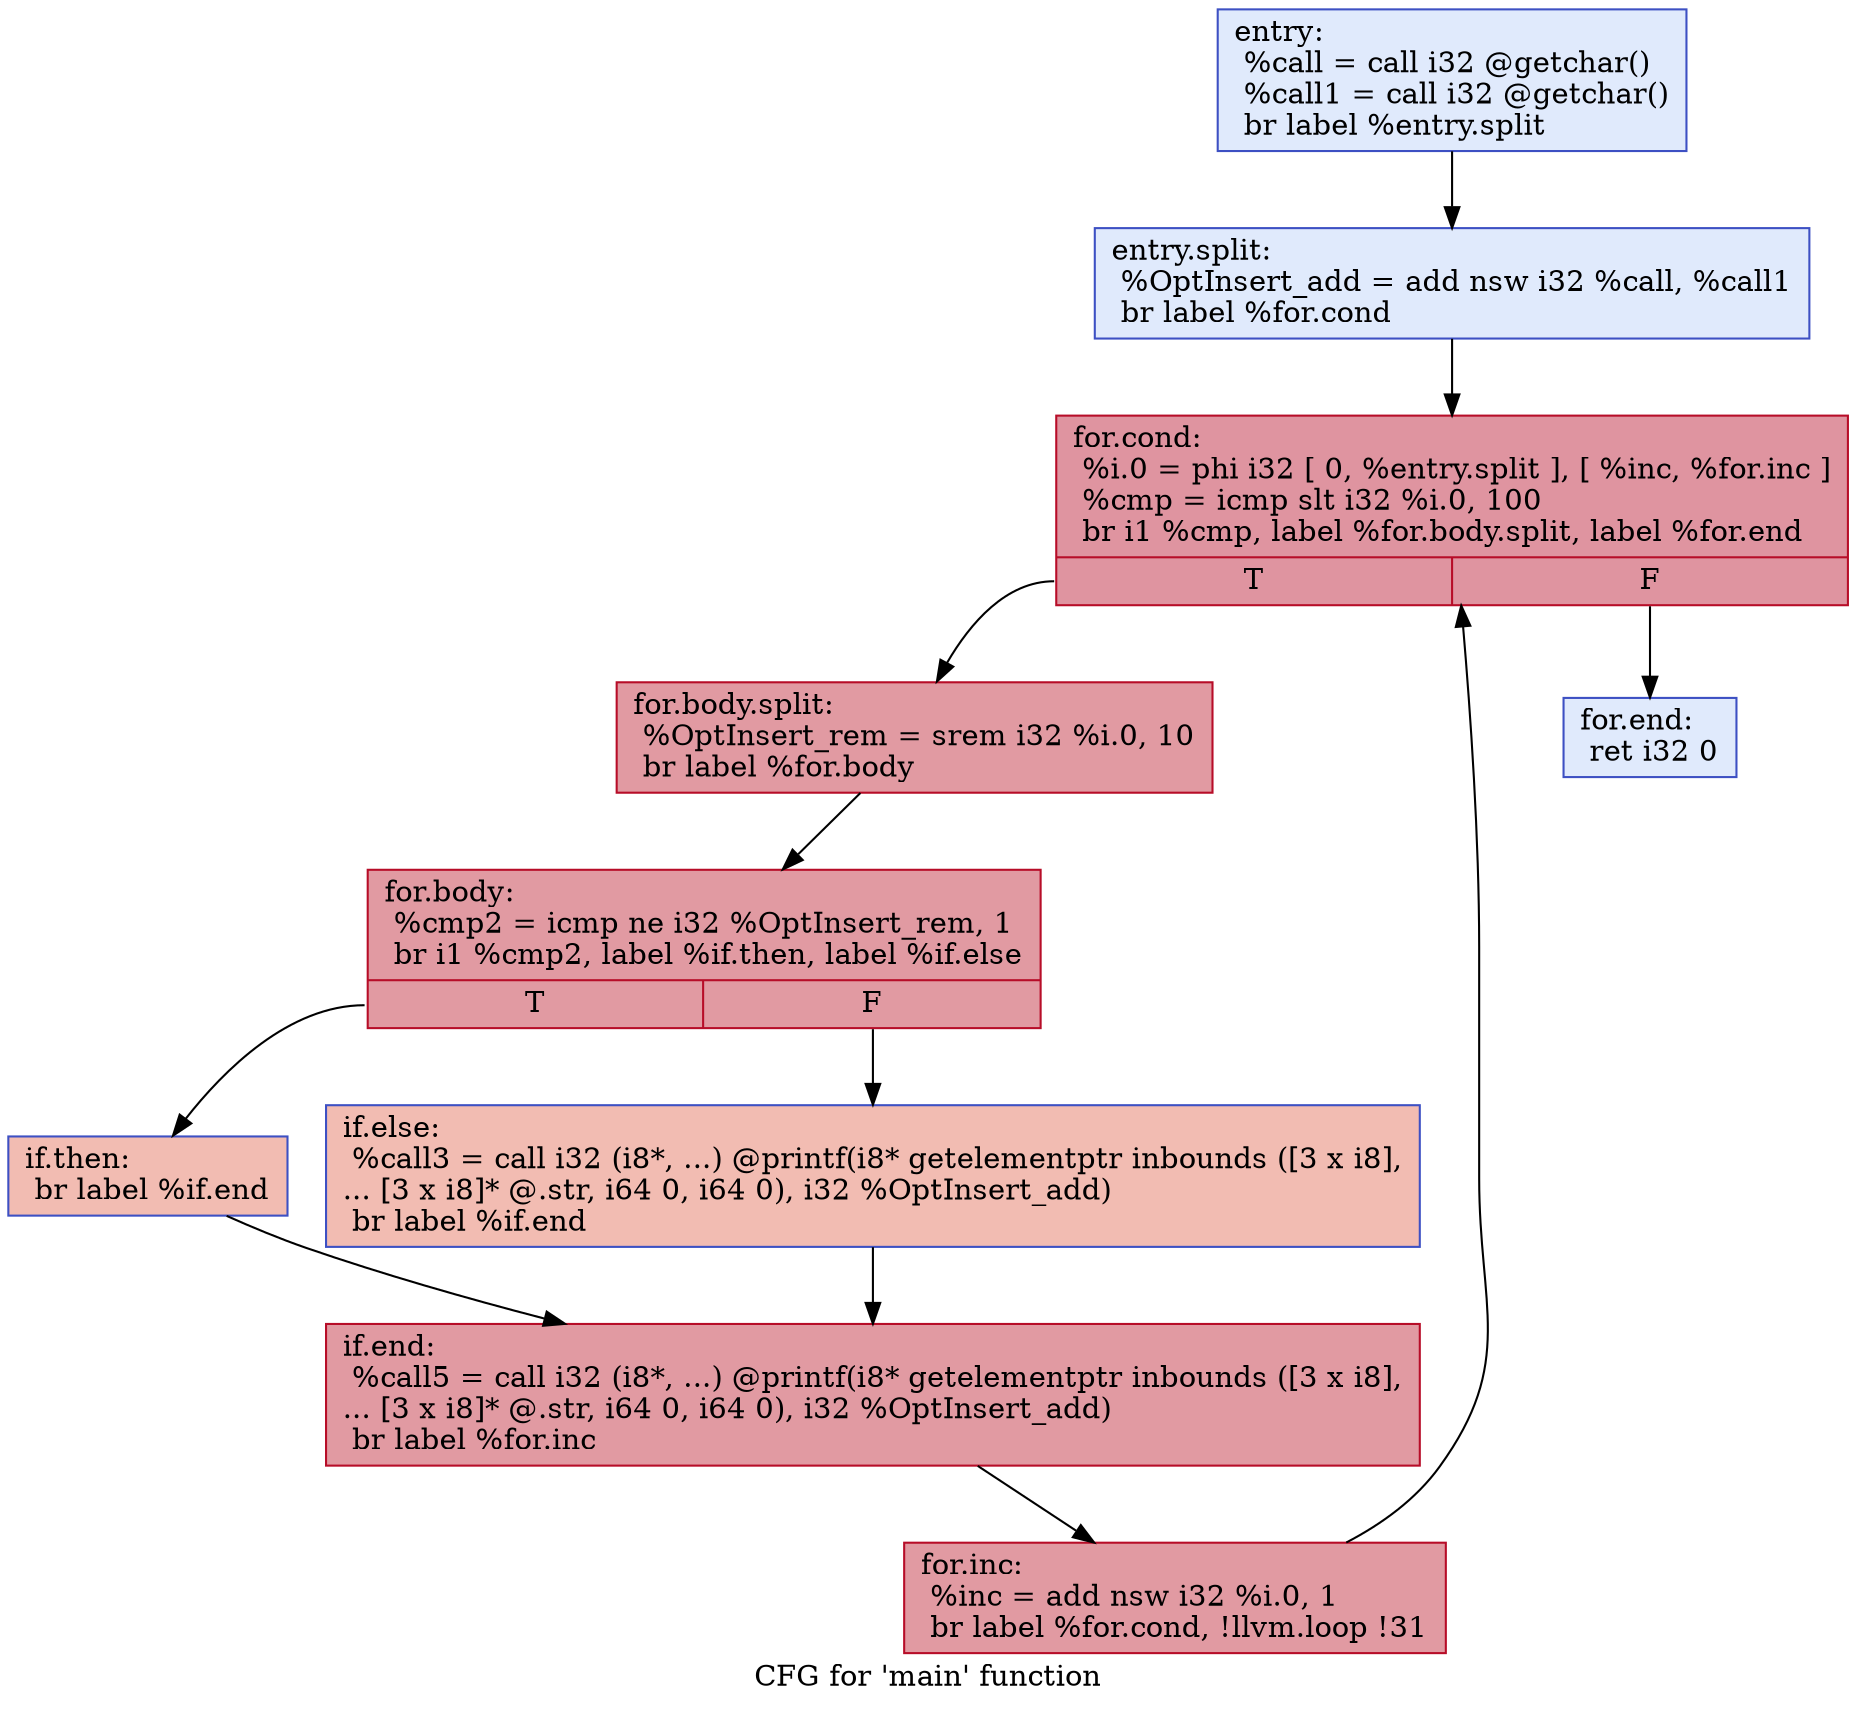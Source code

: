 digraph "CFG for 'main' function" {
	label="CFG for 'main' function";

	Node0x55caafad3640 [shape=record,color="#3d50c3ff", style=filled, fillcolor="#b9d0f970",label="{entry:\l  %call = call i32 @getchar()\l  %call1 = call i32 @getchar()\l  br label %entry.split\l}"];
	Node0x55caafad3640 -> Node0x55caafae5240;
	Node0x55caafae5240 [shape=record,color="#3d50c3ff", style=filled, fillcolor="#b9d0f970",label="{entry.split:                                      \l  %OptInsert_add = add nsw i32 %call, %call1\l  br label %for.cond\l}"];
	Node0x55caafae5240 -> Node0x55caafae5290;
	Node0x55caafae5290 [shape=record,color="#b70d28ff", style=filled, fillcolor="#b70d2870",label="{for.cond:                                         \l  %i.0 = phi i32 [ 0, %entry.split ], [ %inc, %for.inc ]\l  %cmp = icmp slt i32 %i.0, 100\l  br i1 %cmp, label %for.body.split, label %for.end\l|{<s0>T|<s1>F}}"];
	Node0x55caafae5290:s0 -> Node0x55caafae52e0;
	Node0x55caafae5290:s1 -> Node0x55caafae54c0;
	Node0x55caafae52e0 [shape=record,color="#b70d28ff", style=filled, fillcolor="#bb1b2c70",label="{for.body.split:                                   \l  %OptInsert_rem = srem i32 %i.0, 10\l  br label %for.body\l}"];
	Node0x55caafae52e0 -> Node0x55caafae5330;
	Node0x55caafae5330 [shape=record,color="#b70d28ff", style=filled, fillcolor="#bb1b2c70",label="{for.body:                                         \l  %cmp2 = icmp ne i32 %OptInsert_rem, 1\l  br i1 %cmp2, label %if.then, label %if.else\l|{<s0>T|<s1>F}}"];
	Node0x55caafae5330:s0 -> Node0x55caafae5380;
	Node0x55caafae5330:s1 -> Node0x55caafae53d0;
	Node0x55caafae5380 [shape=record,color="#3d50c3ff", style=filled, fillcolor="#e1675170",label="{if.then:                                          \l  br label %if.end\l}"];
	Node0x55caafae5380 -> Node0x55caafae5420;
	Node0x55caafae53d0 [shape=record,color="#3d50c3ff", style=filled, fillcolor="#e1675170",label="{if.else:                                          \l  %call3 = call i32 (i8*, ...) @printf(i8* getelementptr inbounds ([3 x i8],\l... [3 x i8]* @.str, i64 0, i64 0), i32 %OptInsert_add)\l  br label %if.end\l}"];
	Node0x55caafae53d0 -> Node0x55caafae5420;
	Node0x55caafae5420 [shape=record,color="#b70d28ff", style=filled, fillcolor="#bb1b2c70",label="{if.end:                                           \l  %call5 = call i32 (i8*, ...) @printf(i8* getelementptr inbounds ([3 x i8],\l... [3 x i8]* @.str, i64 0, i64 0), i32 %OptInsert_add)\l  br label %for.inc\l}"];
	Node0x55caafae5420 -> Node0x55caafae5470;
	Node0x55caafae5470 [shape=record,color="#b70d28ff", style=filled, fillcolor="#bb1b2c70",label="{for.inc:                                          \l  %inc = add nsw i32 %i.0, 1\l  br label %for.cond, !llvm.loop !31\l}"];
	Node0x55caafae5470 -> Node0x55caafae5290;
	Node0x55caafae54c0 [shape=record,color="#3d50c3ff", style=filled, fillcolor="#b9d0f970",label="{for.end:                                          \l  ret i32 0\l}"];
}
